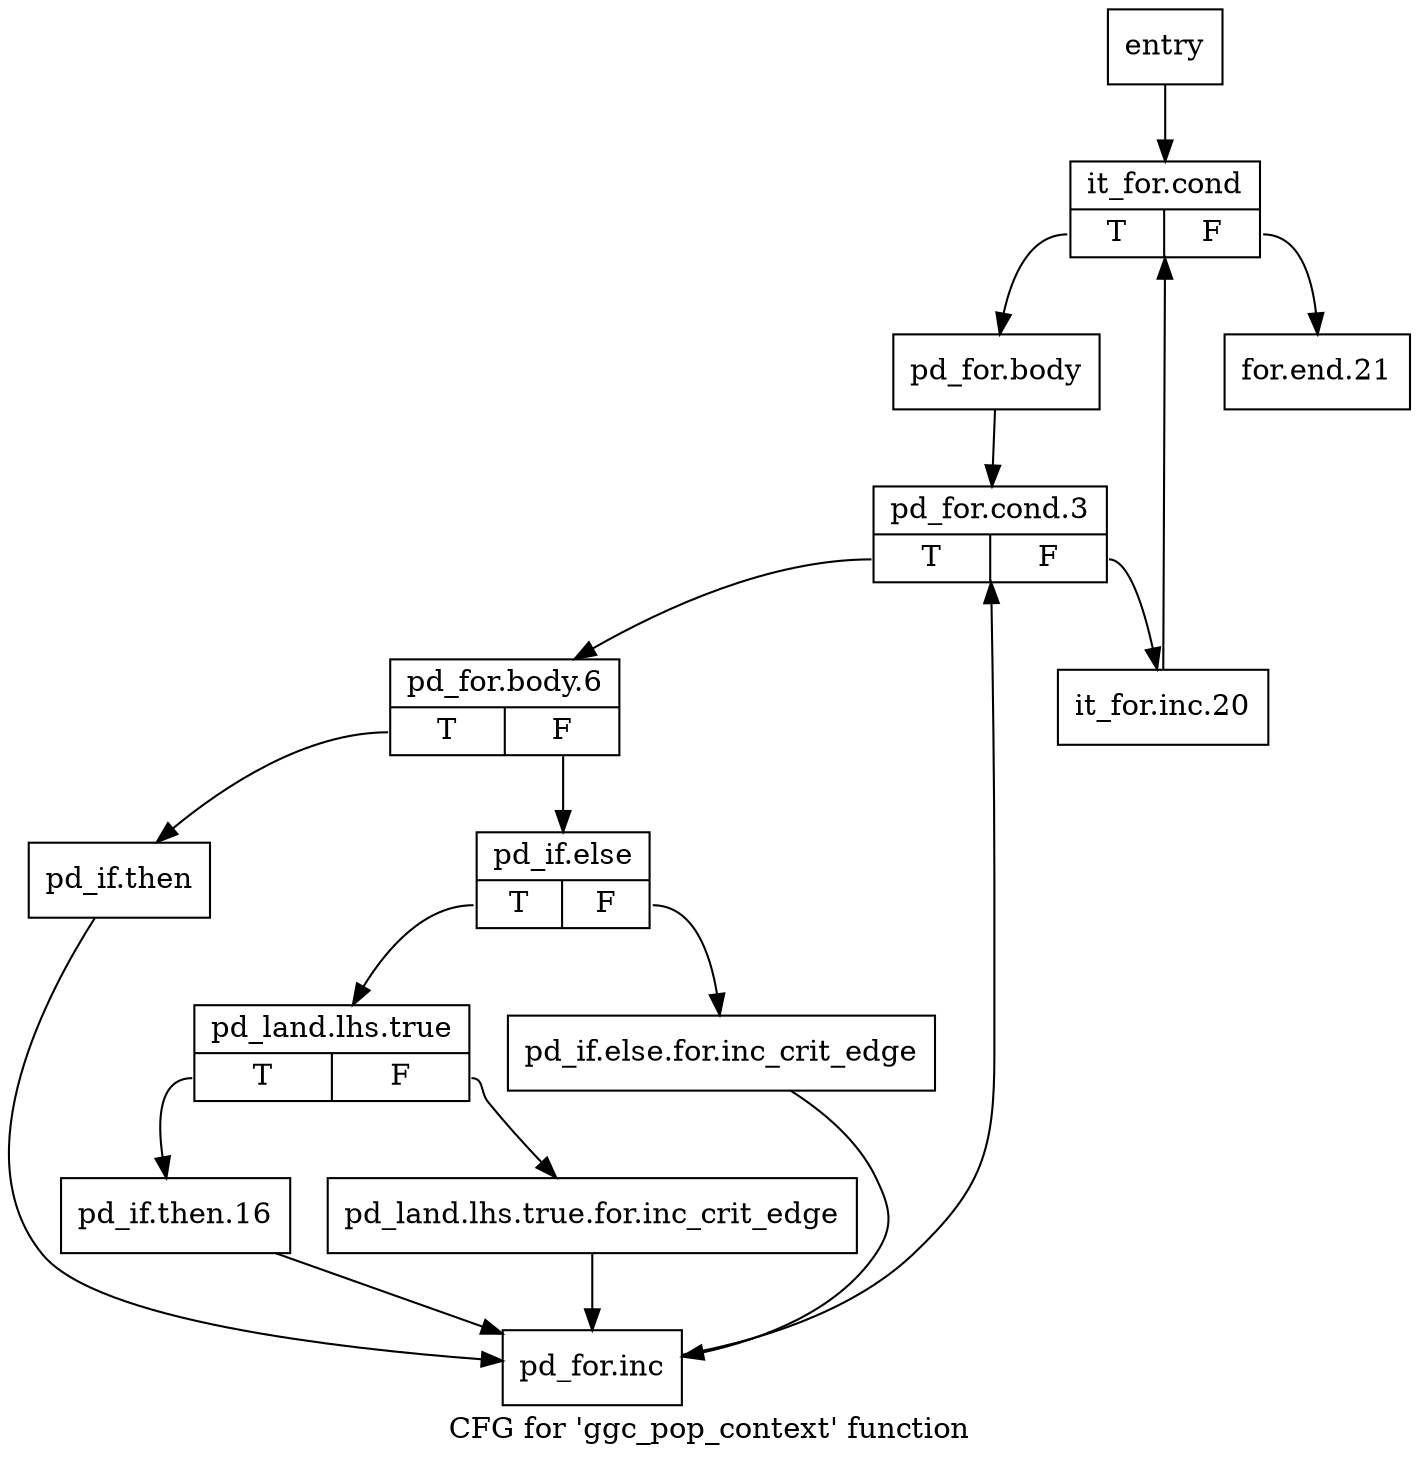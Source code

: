 digraph "CFG for 'ggc_pop_context' function" {
	label="CFG for 'ggc_pop_context' function";

	Node0x99c1300 [shape=record,label="{entry}"];
	Node0x99c1300 -> Node0x99c1350;
	Node0x99c1350 [shape=record,label="{it_for.cond|{<s0>T|<s1>F}}"];
	Node0x99c1350:s0 -> Node0x99c13a0;
	Node0x99c1350:s1 -> Node0x99c1710;
	Node0x99c13a0 [shape=record,label="{pd_for.body}"];
	Node0x99c13a0 -> Node0x99c13f0;
	Node0x99c13f0 [shape=record,label="{pd_for.cond.3|{<s0>T|<s1>F}}"];
	Node0x99c13f0:s0 -> Node0x99c1440;
	Node0x99c13f0:s1 -> Node0x99c16c0;
	Node0x99c1440 [shape=record,label="{pd_for.body.6|{<s0>T|<s1>F}}"];
	Node0x99c1440:s0 -> Node0x99c1490;
	Node0x99c1440:s1 -> Node0x99c14e0;
	Node0x99c1490 [shape=record,label="{pd_if.then}"];
	Node0x99c1490 -> Node0x99c1670;
	Node0x99c14e0 [shape=record,label="{pd_if.else|{<s0>T|<s1>F}}"];
	Node0x99c14e0:s0 -> Node0x99c1580;
	Node0x99c14e0:s1 -> Node0x99c1530;
	Node0x99c1530 [shape=record,label="{pd_if.else.for.inc_crit_edge}"];
	Node0x99c1530 -> Node0x99c1670;
	Node0x99c1580 [shape=record,label="{pd_land.lhs.true|{<s0>T|<s1>F}}"];
	Node0x99c1580:s0 -> Node0x99c1620;
	Node0x99c1580:s1 -> Node0x99c15d0;
	Node0x99c15d0 [shape=record,label="{pd_land.lhs.true.for.inc_crit_edge}"];
	Node0x99c15d0 -> Node0x99c1670;
	Node0x99c1620 [shape=record,label="{pd_if.then.16}"];
	Node0x99c1620 -> Node0x99c1670;
	Node0x99c1670 [shape=record,label="{pd_for.inc}"];
	Node0x99c1670 -> Node0x99c13f0;
	Node0x99c16c0 [shape=record,label="{it_for.inc.20}"];
	Node0x99c16c0 -> Node0x99c1350;
	Node0x99c1710 [shape=record,label="{for.end.21}"];
}
